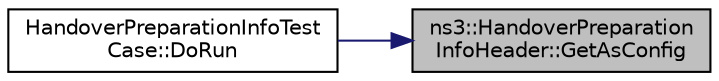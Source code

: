 digraph "ns3::HandoverPreparationInfoHeader::GetAsConfig"
{
 // LATEX_PDF_SIZE
  edge [fontname="Helvetica",fontsize="10",labelfontname="Helvetica",labelfontsize="10"];
  node [fontname="Helvetica",fontsize="10",shape=record];
  rankdir="RL";
  Node1 [label="ns3::HandoverPreparation\lInfoHeader::GetAsConfig",height=0.2,width=0.4,color="black", fillcolor="grey75", style="filled", fontcolor="black",tooltip="Getter for m_asConfig."];
  Node1 -> Node2 [dir="back",color="midnightblue",fontsize="10",style="solid",fontname="Helvetica"];
  Node2 [label="HandoverPreparationInfoTest\lCase::DoRun",height=0.2,width=0.4,color="black", fillcolor="white", style="filled",URL="$class_handover_preparation_info_test_case.html#af2543e8eacd157b1cc0ec5615a3aba95",tooltip="Implementation to actually run this TestCase."];
}
